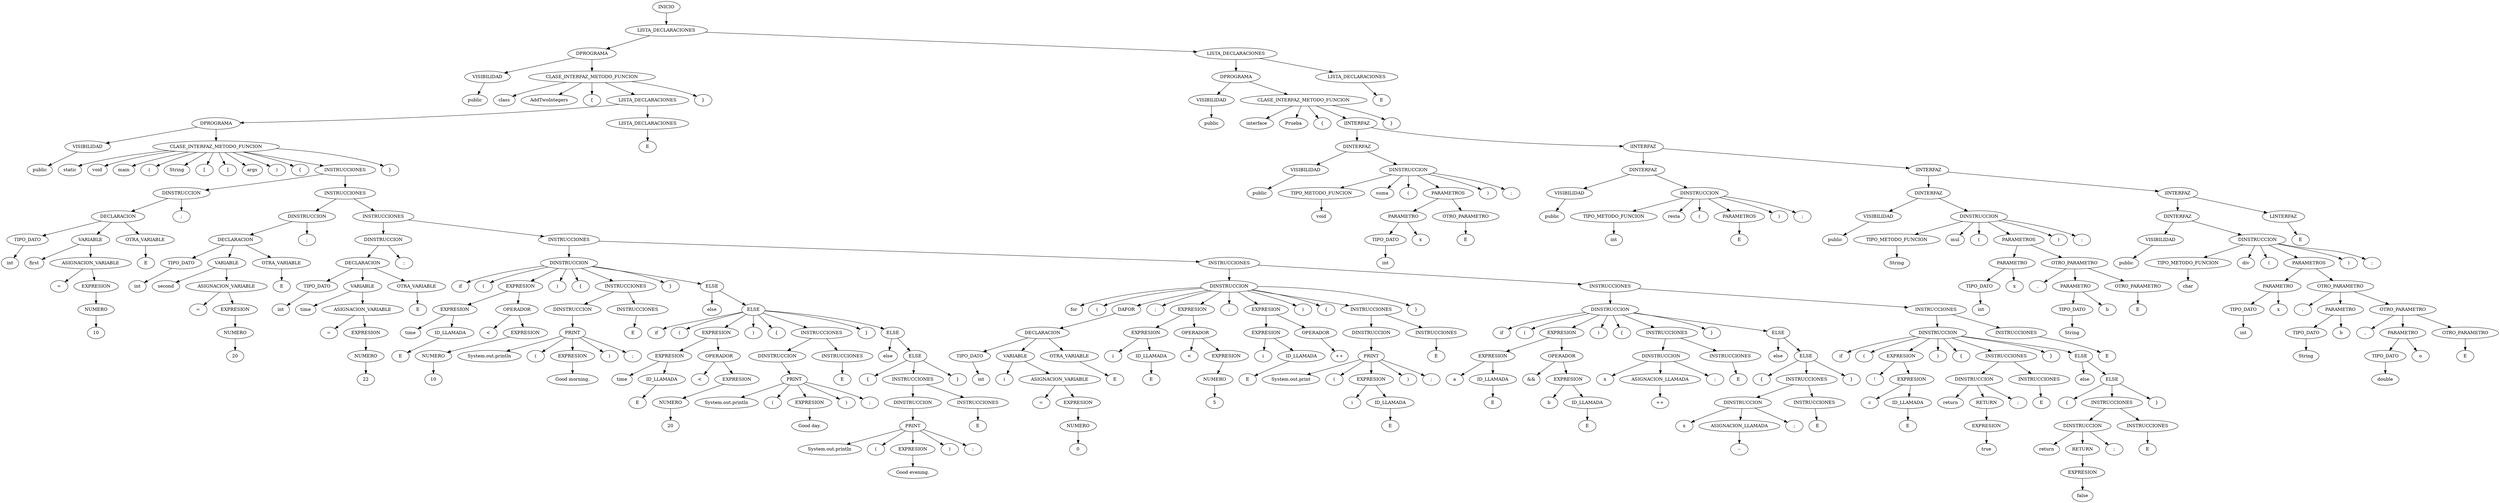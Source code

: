 digraph G {1 [label= "INICIO" shape="oval"];
1->2;
2 [label= "LISTA_DECLARACIONES" shape="oval"];
2->3;
3 [label= "DPROGRAMA" shape="oval"];
3->4;
4 [label= "VISIBILIDAD" shape="oval"];
4->5;
5 [label= "public" shape="oval"];
3->6;
6 [label= "CLASE_INTERFAZ_METODO_FUNCION" shape="oval"];
6->7;
7 [label= "class" shape="oval"];
6->8;
8 [label= "AddTwoIntegers" shape="oval"];
6->9;
9 [label= "{" shape="oval"];
6->10;
10 [label= "LISTA_DECLARACIONES" shape="oval"];
10->11;
11 [label= "DPROGRAMA" shape="oval"];
11->12;
12 [label= "VISIBILIDAD" shape="oval"];
12->13;
13 [label= "public" shape="oval"];
11->14;
14 [label= "CLASE_INTERFAZ_METODO_FUNCION" shape="oval"];
14->15;
15 [label= "static" shape="oval"];
14->16;
16 [label= "void" shape="oval"];
14->17;
17 [label= "main" shape="oval"];
14->18;
18 [label= "(" shape="oval"];
14->19;
19 [label= "String" shape="oval"];
14->20;
20 [label= "[" shape="oval"];
14->21;
21 [label= "]" shape="oval"];
14->22;
22 [label= "args" shape="oval"];
14->23;
23 [label= ")" shape="oval"];
14->24;
24 [label= "{" shape="oval"];
14->25;
25 [label= "INSTRUCCIONES" shape="oval"];
25->26;
26 [label= "DINSTRUCCION" shape="oval"];
26->27;
27 [label= "DECLARACION" shape="oval"];
27->28;
28 [label= "TIPO_DATO" shape="oval"];
28->29;
29 [label= "int" shape="oval"];
27->30;
30 [label= "VARIABLE" shape="oval"];
30->31;
31 [label= "first" shape="oval"];
30->32;
32 [label= "ASIGNACION_VARIABLE" shape="oval"];
32->33;
33 [label= "=" shape="oval"];
32->34;
34 [label= "EXPRESION" shape="oval"];
34->35;
35 [label= "NUMERO" shape="oval"];
35->36;
36 [label= "10" shape="oval"];
27->37;
37 [label= "OTRA_VARIABLE" shape="oval"];
37->38;
38 [label= "E" shape="oval"];
26->39;
39 [label= ";" shape="oval"];
25->40;
40 [label= "INSTRUCCIONES" shape="oval"];
40->41;
41 [label= "DINSTRUCCION" shape="oval"];
41->42;
42 [label= "DECLARACION" shape="oval"];
42->43;
43 [label= "TIPO_DATO" shape="oval"];
43->44;
44 [label= "int" shape="oval"];
42->45;
45 [label= "VARIABLE" shape="oval"];
45->46;
46 [label= "second" shape="oval"];
45->47;
47 [label= "ASIGNACION_VARIABLE" shape="oval"];
47->48;
48 [label= "=" shape="oval"];
47->49;
49 [label= "EXPRESION" shape="oval"];
49->50;
50 [label= "NUMERO" shape="oval"];
50->51;
51 [label= "20" shape="oval"];
42->52;
52 [label= "OTRA_VARIABLE" shape="oval"];
52->53;
53 [label= "E" shape="oval"];
41->54;
54 [label= ";" shape="oval"];
40->55;
55 [label= "INSTRUCCIONES" shape="oval"];
55->56;
56 [label= "DINSTRUCCION" shape="oval"];
56->57;
57 [label= "DECLARACION" shape="oval"];
57->58;
58 [label= "TIPO_DATO" shape="oval"];
58->59;
59 [label= "int" shape="oval"];
57->60;
60 [label= "VARIABLE" shape="oval"];
60->61;
61 [label= "time" shape="oval"];
60->62;
62 [label= "ASIGNACION_VARIABLE" shape="oval"];
62->63;
63 [label= "=" shape="oval"];
62->64;
64 [label= "EXPRESION" shape="oval"];
64->65;
65 [label= "NUMERO" shape="oval"];
65->66;
66 [label= "22" shape="oval"];
57->67;
67 [label= "OTRA_VARIABLE" shape="oval"];
67->68;
68 [label= "E" shape="oval"];
56->69;
69 [label= ";" shape="oval"];
55->70;
70 [label= "INSTRUCCIONES" shape="oval"];
70->71;
71 [label= "DINSTRUCCION" shape="oval"];
71->72;
72 [label= "if" shape="oval"];
71->73;
73 [label= "(" shape="oval"];
71->74;
74 [label= "EXPRESION" shape="oval"];
74->75;
75 [label= "EXPRESION" shape="oval"];
75->76;
76 [label= "time" shape="oval"];
75->77;
77 [label= "ID_LLAMADA" shape="oval"];
77->78;
78 [label= "E" shape="oval"];
74->79;
79 [label= "OPERADOR" shape="oval"];
79->80;
80 [label= "<" shape="oval"];
79->81;
81 [label= "EXPRESION" shape="oval"];
81->82;
82 [label= "NUMERO" shape="oval"];
82->83;
83 [label= "10" shape="oval"];
71->84;
84 [label= ")" shape="oval"];
71->85;
85 [label= "{" shape="oval"];
71->86;
86 [label= "INSTRUCCIONES" shape="oval"];
86->87;
87 [label= "DINSTRUCCION" shape="oval"];
87->88;
88 [label= "PRINT" shape="oval"];
88->89;
89 [label= "System.out.println" shape="oval"];
88->90;
90 [label= "(" shape="oval"];
88->91;
91 [label= "EXPRESION" shape="oval"];
91->92;
92 [label= "Good morning." shape="oval"];
88->93;
93 [label= ")" shape="oval"];
88->94;
94 [label= ";" shape="oval"];
86->95;
95 [label= "INSTRUCCIONES" shape="oval"];
95->96;
96 [label= "E" shape="oval"];
71->97;
97 [label= "}" shape="oval"];
71->98;
98 [label= "ELSE" shape="oval"];
98->99;
99 [label= "else" shape="oval"];
98->100;
100 [label= "ELSE" shape="oval"];
100->101;
101 [label= "if" shape="oval"];
100->102;
102 [label= "(" shape="oval"];
100->103;
103 [label= "EXPRESION" shape="oval"];
103->104;
104 [label= "EXPRESION" shape="oval"];
104->105;
105 [label= "time" shape="oval"];
104->106;
106 [label= "ID_LLAMADA" shape="oval"];
106->107;
107 [label= "E" shape="oval"];
103->108;
108 [label= "OPERADOR" shape="oval"];
108->109;
109 [label= "<" shape="oval"];
108->110;
110 [label= "EXPRESION" shape="oval"];
110->111;
111 [label= "NUMERO" shape="oval"];
111->112;
112 [label= "20" shape="oval"];
100->113;
113 [label= ")" shape="oval"];
100->114;
114 [label= "{" shape="oval"];
100->115;
115 [label= "INSTRUCCIONES" shape="oval"];
115->116;
116 [label= "DINSTRUCCION" shape="oval"];
116->117;
117 [label= "PRINT" shape="oval"];
117->118;
118 [label= "System.out.println" shape="oval"];
117->119;
119 [label= "(" shape="oval"];
117->120;
120 [label= "EXPRESION" shape="oval"];
120->121;
121 [label= "Good day." shape="oval"];
117->122;
122 [label= ")" shape="oval"];
117->123;
123 [label= ";" shape="oval"];
115->124;
124 [label= "INSTRUCCIONES" shape="oval"];
124->125;
125 [label= "E" shape="oval"];
100->126;
126 [label= "}" shape="oval"];
100->127;
127 [label= "ELSE" shape="oval"];
127->128;
128 [label= "else" shape="oval"];
127->129;
129 [label= "ELSE" shape="oval"];
129->130;
130 [label= "{" shape="oval"];
129->131;
131 [label= "INSTRUCCIONES" shape="oval"];
131->132;
132 [label= "DINSTRUCCION" shape="oval"];
132->133;
133 [label= "PRINT" shape="oval"];
133->134;
134 [label= "System.out.println" shape="oval"];
133->135;
135 [label= "(" shape="oval"];
133->136;
136 [label= "EXPRESION" shape="oval"];
136->137;
137 [label= "Good evening." shape="oval"];
133->138;
138 [label= ")" shape="oval"];
133->139;
139 [label= ";" shape="oval"];
131->140;
140 [label= "INSTRUCCIONES" shape="oval"];
140->141;
141 [label= "E" shape="oval"];
129->142;
142 [label= "}" shape="oval"];
70->143;
143 [label= "INSTRUCCIONES" shape="oval"];
143->144;
144 [label= "DINSTRUCCION" shape="oval"];
144->145;
145 [label= "for" shape="oval"];
144->146;
146 [label= "(" shape="oval"];
144->147;
147 [label= "DAFOR" shape="oval"];
147->148;
148 [label= "DECLARACION" shape="oval"];
148->149;
149 [label= "TIPO_DATO" shape="oval"];
149->150;
150 [label= "int" shape="oval"];
148->151;
151 [label= "VARIABLE" shape="oval"];
151->152;
152 [label= "i" shape="oval"];
151->153;
153 [label= "ASIGNACION_VARIABLE" shape="oval"];
153->154;
154 [label= "=" shape="oval"];
153->155;
155 [label= "EXPRESION" shape="oval"];
155->156;
156 [label= "NUMERO" shape="oval"];
156->157;
157 [label= "0" shape="oval"];
148->158;
158 [label= "OTRA_VARIABLE" shape="oval"];
158->159;
159 [label= "E" shape="oval"];
144->160;
160 [label= ";" shape="oval"];
144->161;
161 [label= "EXPRESION" shape="oval"];
161->162;
162 [label= "EXPRESION" shape="oval"];
162->163;
163 [label= "i" shape="oval"];
162->164;
164 [label= "ID_LLAMADA" shape="oval"];
164->165;
165 [label= "E" shape="oval"];
161->166;
166 [label= "OPERADOR" shape="oval"];
166->167;
167 [label= "<" shape="oval"];
166->168;
168 [label= "EXPRESION" shape="oval"];
168->169;
169 [label= "NUMERO" shape="oval"];
169->170;
170 [label= "5" shape="oval"];
144->171;
171 [label= ";" shape="oval"];
144->172;
172 [label= "EXPRESION" shape="oval"];
172->173;
173 [label= "EXPRESION" shape="oval"];
173->174;
174 [label= "i" shape="oval"];
173->175;
175 [label= "ID_LLAMADA" shape="oval"];
175->176;
176 [label= "E" shape="oval"];
172->177;
177 [label= "OPERADOR" shape="oval"];
177->178;
178 [label= "++" shape="oval"];
144->179;
179 [label= ")" shape="oval"];
144->180;
180 [label= "{" shape="oval"];
144->181;
181 [label= "INSTRUCCIONES" shape="oval"];
181->182;
182 [label= "DINSTRUCCION" shape="oval"];
182->183;
183 [label= "PRINT" shape="oval"];
183->184;
184 [label= "System.out.print" shape="oval"];
183->185;
185 [label= "(" shape="oval"];
183->186;
186 [label= "EXPRESION" shape="oval"];
186->187;
187 [label= "i" shape="oval"];
186->188;
188 [label= "ID_LLAMADA" shape="oval"];
188->189;
189 [label= "E" shape="oval"];
183->190;
190 [label= ")" shape="oval"];
183->191;
191 [label= ";" shape="oval"];
181->192;
192 [label= "INSTRUCCIONES" shape="oval"];
192->193;
193 [label= "E" shape="oval"];
144->194;
194 [label= "}" shape="oval"];
143->195;
195 [label= "INSTRUCCIONES" shape="oval"];
195->196;
196 [label= "DINSTRUCCION" shape="oval"];
196->197;
197 [label= "if" shape="oval"];
196->198;
198 [label= "(" shape="oval"];
196->199;
199 [label= "EXPRESION" shape="oval"];
199->200;
200 [label= "EXPRESION" shape="oval"];
200->201;
201 [label= "a" shape="oval"];
200->202;
202 [label= "ID_LLAMADA" shape="oval"];
202->203;
203 [label= "E" shape="oval"];
199->204;
204 [label= "OPERADOR" shape="oval"];
204->205;
205 [label= "&&" shape="oval"];
204->206;
206 [label= "EXPRESION" shape="oval"];
206->207;
207 [label= "b" shape="oval"];
206->208;
208 [label= "ID_LLAMADA" shape="oval"];
208->209;
209 [label= "E" shape="oval"];
196->210;
210 [label= ")" shape="oval"];
196->211;
211 [label= "{" shape="oval"];
196->212;
212 [label= "INSTRUCCIONES" shape="oval"];
212->213;
213 [label= "DINSTRUCCION" shape="oval"];
213->214;
214 [label= "x" shape="oval"];
213->215;
215 [label= "ASIGNACION_LLAMADA" shape="oval"];
215->216;
216 [label= "++" shape="oval"];
213->217;
217 [label= ";" shape="oval"];
212->218;
218 [label= "INSTRUCCIONES" shape="oval"];
218->219;
219 [label= "E" shape="oval"];
196->220;
220 [label= "}" shape="oval"];
196->221;
221 [label= "ELSE" shape="oval"];
221->222;
222 [label= "else" shape="oval"];
221->223;
223 [label= "ELSE" shape="oval"];
223->224;
224 [label= "{" shape="oval"];
223->225;
225 [label= "INSTRUCCIONES" shape="oval"];
225->226;
226 [label= "DINSTRUCCION" shape="oval"];
226->227;
227 [label= "x" shape="oval"];
226->228;
228 [label= "ASIGNACION_LLAMADA" shape="oval"];
228->229;
229 [label= "--" shape="oval"];
226->230;
230 [label= ";" shape="oval"];
225->231;
231 [label= "INSTRUCCIONES" shape="oval"];
231->232;
232 [label= "E" shape="oval"];
223->233;
233 [label= "}" shape="oval"];
195->234;
234 [label= "INSTRUCCIONES" shape="oval"];
234->235;
235 [label= "DINSTRUCCION" shape="oval"];
235->236;
236 [label= "if" shape="oval"];
235->237;
237 [label= "(" shape="oval"];
235->238;
238 [label= "EXPRESION" shape="oval"];
238->239;
239 [label= "!" shape="oval"];
238->240;
240 [label= "EXPRESION" shape="oval"];
240->241;
241 [label= "c" shape="oval"];
240->242;
242 [label= "ID_LLAMADA" shape="oval"];
242->243;
243 [label= "E" shape="oval"];
235->244;
244 [label= ")" shape="oval"];
235->245;
245 [label= "{" shape="oval"];
235->246;
246 [label= "INSTRUCCIONES" shape="oval"];
246->247;
247 [label= "DINSTRUCCION" shape="oval"];
247->248;
248 [label= "return" shape="oval"];
247->249;
249 [label= "RETURN" shape="oval"];
249->250;
250 [label= "EXPRESION" shape="oval"];
250->251;
251 [label= "true" shape="oval"];
247->252;
252 [label= ";" shape="oval"];
246->253;
253 [label= "INSTRUCCIONES" shape="oval"];
253->254;
254 [label= "E" shape="oval"];
235->255;
255 [label= "}" shape="oval"];
235->256;
256 [label= "ELSE" shape="oval"];
256->257;
257 [label= "else" shape="oval"];
256->258;
258 [label= "ELSE" shape="oval"];
258->259;
259 [label= "{" shape="oval"];
258->260;
260 [label= "INSTRUCCIONES" shape="oval"];
260->261;
261 [label= "DINSTRUCCION" shape="oval"];
261->262;
262 [label= "return" shape="oval"];
261->263;
263 [label= "RETURN" shape="oval"];
263->264;
264 [label= "EXPRESION" shape="oval"];
264->265;
265 [label= "false" shape="oval"];
261->266;
266 [label= ";" shape="oval"];
260->267;
267 [label= "INSTRUCCIONES" shape="oval"];
267->268;
268 [label= "E" shape="oval"];
258->269;
269 [label= "}" shape="oval"];
234->270;
270 [label= "INSTRUCCIONES" shape="oval"];
270->271;
271 [label= "E" shape="oval"];
14->272;
272 [label= "}" shape="oval"];
10->273;
273 [label= "LISTA_DECLARACIONES" shape="oval"];
273->274;
274 [label= "E" shape="oval"];
6->275;
275 [label= "}" shape="oval"];
2->276;
276 [label= "LISTA_DECLARACIONES" shape="oval"];
276->277;
277 [label= "DPROGRAMA" shape="oval"];
277->278;
278 [label= "VISIBILIDAD" shape="oval"];
278->279;
279 [label= "public" shape="oval"];
277->280;
280 [label= "CLASE_INTERFAZ_METODO_FUNCION" shape="oval"];
280->281;
281 [label= "interface" shape="oval"];
280->282;
282 [label= "Prueba" shape="oval"];
280->283;
283 [label= "{" shape="oval"];
280->284;
284 [label= "lINTERFAZ" shape="oval"];
284->285;
285 [label= "DINTERFAZ" shape="oval"];
285->286;
286 [label= "VISIBILIDAD" shape="oval"];
286->287;
287 [label= "public" shape="oval"];
285->288;
288 [label= "DINSTRUCCION" shape="oval"];
288->289;
289 [label= "TIPO_METODO_FUNCION" shape="oval"];
289->290;
290 [label= "void" shape="oval"];
288->291;
291 [label= "suma" shape="oval"];
288->292;
292 [label= "(" shape="oval"];
288->293;
293 [label= "PARAMETROS" shape="oval"];
293->294;
294 [label= "PARAMETRO" shape="oval"];
294->295;
295 [label= "TIPO_DATO" shape="oval"];
295->296;
296 [label= "int" shape="oval"];
294->297;
297 [label= "x" shape="oval"];
293->298;
298 [label= "OTRO_PARAMETRO" shape="oval"];
298->299;
299 [label= "E" shape="oval"];
288->300;
300 [label= ")" shape="oval"];
288->301;
301 [label= ";" shape="oval"];
284->302;
302 [label= "lINTERFAZ" shape="oval"];
302->303;
303 [label= "DINTERFAZ" shape="oval"];
303->304;
304 [label= "VISIBILIDAD" shape="oval"];
304->305;
305 [label= "public" shape="oval"];
303->306;
306 [label= "DINSTRUCCION" shape="oval"];
306->307;
307 [label= "TIPO_METODO_FUNCION" shape="oval"];
307->308;
308 [label= "int" shape="oval"];
306->309;
309 [label= "resta" shape="oval"];
306->310;
310 [label= "(" shape="oval"];
306->311;
311 [label= "PARAMETROS" shape="oval"];
311->312;
312 [label= "E" shape="oval"];
306->313;
313 [label= ")" shape="oval"];
306->314;
314 [label= ";" shape="oval"];
302->315;
315 [label= "lINTERFAZ" shape="oval"];
315->316;
316 [label= "DINTERFAZ" shape="oval"];
316->317;
317 [label= "VISIBILIDAD" shape="oval"];
317->318;
318 [label= "public" shape="oval"];
316->319;
319 [label= "DINSTRUCCION" shape="oval"];
319->320;
320 [label= "TIPO_METODO_FUNCION" shape="oval"];
320->321;
321 [label= "String" shape="oval"];
319->322;
322 [label= "mul" shape="oval"];
319->323;
323 [label= "(" shape="oval"];
319->324;
324 [label= "PARAMETROS" shape="oval"];
324->325;
325 [label= "PARAMETRO" shape="oval"];
325->326;
326 [label= "TIPO_DATO" shape="oval"];
326->327;
327 [label= "int" shape="oval"];
325->328;
328 [label= "x" shape="oval"];
324->329;
329 [label= "OTRO_PARAMETRO" shape="oval"];
329->330;
330 [label= "," shape="oval"];
329->331;
331 [label= "PARAMETRO" shape="oval"];
331->332;
332 [label= "TIPO_DATO" shape="oval"];
332->333;
333 [label= "String" shape="oval"];
331->334;
334 [label= "b" shape="oval"];
329->335;
335 [label= "OTRO_PARAMETRO" shape="oval"];
335->336;
336 [label= "E" shape="oval"];
319->337;
337 [label= ")" shape="oval"];
319->338;
338 [label= ";" shape="oval"];
315->339;
339 [label= "lINTERFAZ" shape="oval"];
339->340;
340 [label= "DINTERFAZ" shape="oval"];
340->341;
341 [label= "VISIBILIDAD" shape="oval"];
341->342;
342 [label= "public" shape="oval"];
340->343;
343 [label= "DINSTRUCCION" shape="oval"];
343->344;
344 [label= "TIPO_METODO_FUNCION" shape="oval"];
344->345;
345 [label= "char" shape="oval"];
343->346;
346 [label= "div" shape="oval"];
343->347;
347 [label= "(" shape="oval"];
343->348;
348 [label= "PARAMETROS" shape="oval"];
348->349;
349 [label= "PARAMETRO" shape="oval"];
349->350;
350 [label= "TIPO_DATO" shape="oval"];
350->351;
351 [label= "int" shape="oval"];
349->352;
352 [label= "x" shape="oval"];
348->353;
353 [label= "OTRO_PARAMETRO" shape="oval"];
353->354;
354 [label= "," shape="oval"];
353->355;
355 [label= "PARAMETRO" shape="oval"];
355->356;
356 [label= "TIPO_DATO" shape="oval"];
356->357;
357 [label= "String" shape="oval"];
355->358;
358 [label= "b" shape="oval"];
353->359;
359 [label= "OTRO_PARAMETRO" shape="oval"];
359->360;
360 [label= "," shape="oval"];
359->361;
361 [label= "PARAMETRO" shape="oval"];
361->362;
362 [label= "TIPO_DATO" shape="oval"];
362->363;
363 [label= "double" shape="oval"];
361->364;
364 [label= "o" shape="oval"];
359->365;
365 [label= "OTRO_PARAMETRO" shape="oval"];
365->366;
366 [label= "E" shape="oval"];
343->367;
367 [label= ")" shape="oval"];
343->368;
368 [label= ";" shape="oval"];
339->369;
369 [label= "LINTERFAZ" shape="oval"];
369->370;
370 [label= "E" shape="oval"];
280->371;
371 [label= "}" shape="oval"];
276->372;
372 [label= "LISTA_DECLARACIONES" shape="oval"];
372->373;
373 [label= "E" shape="oval"];
}